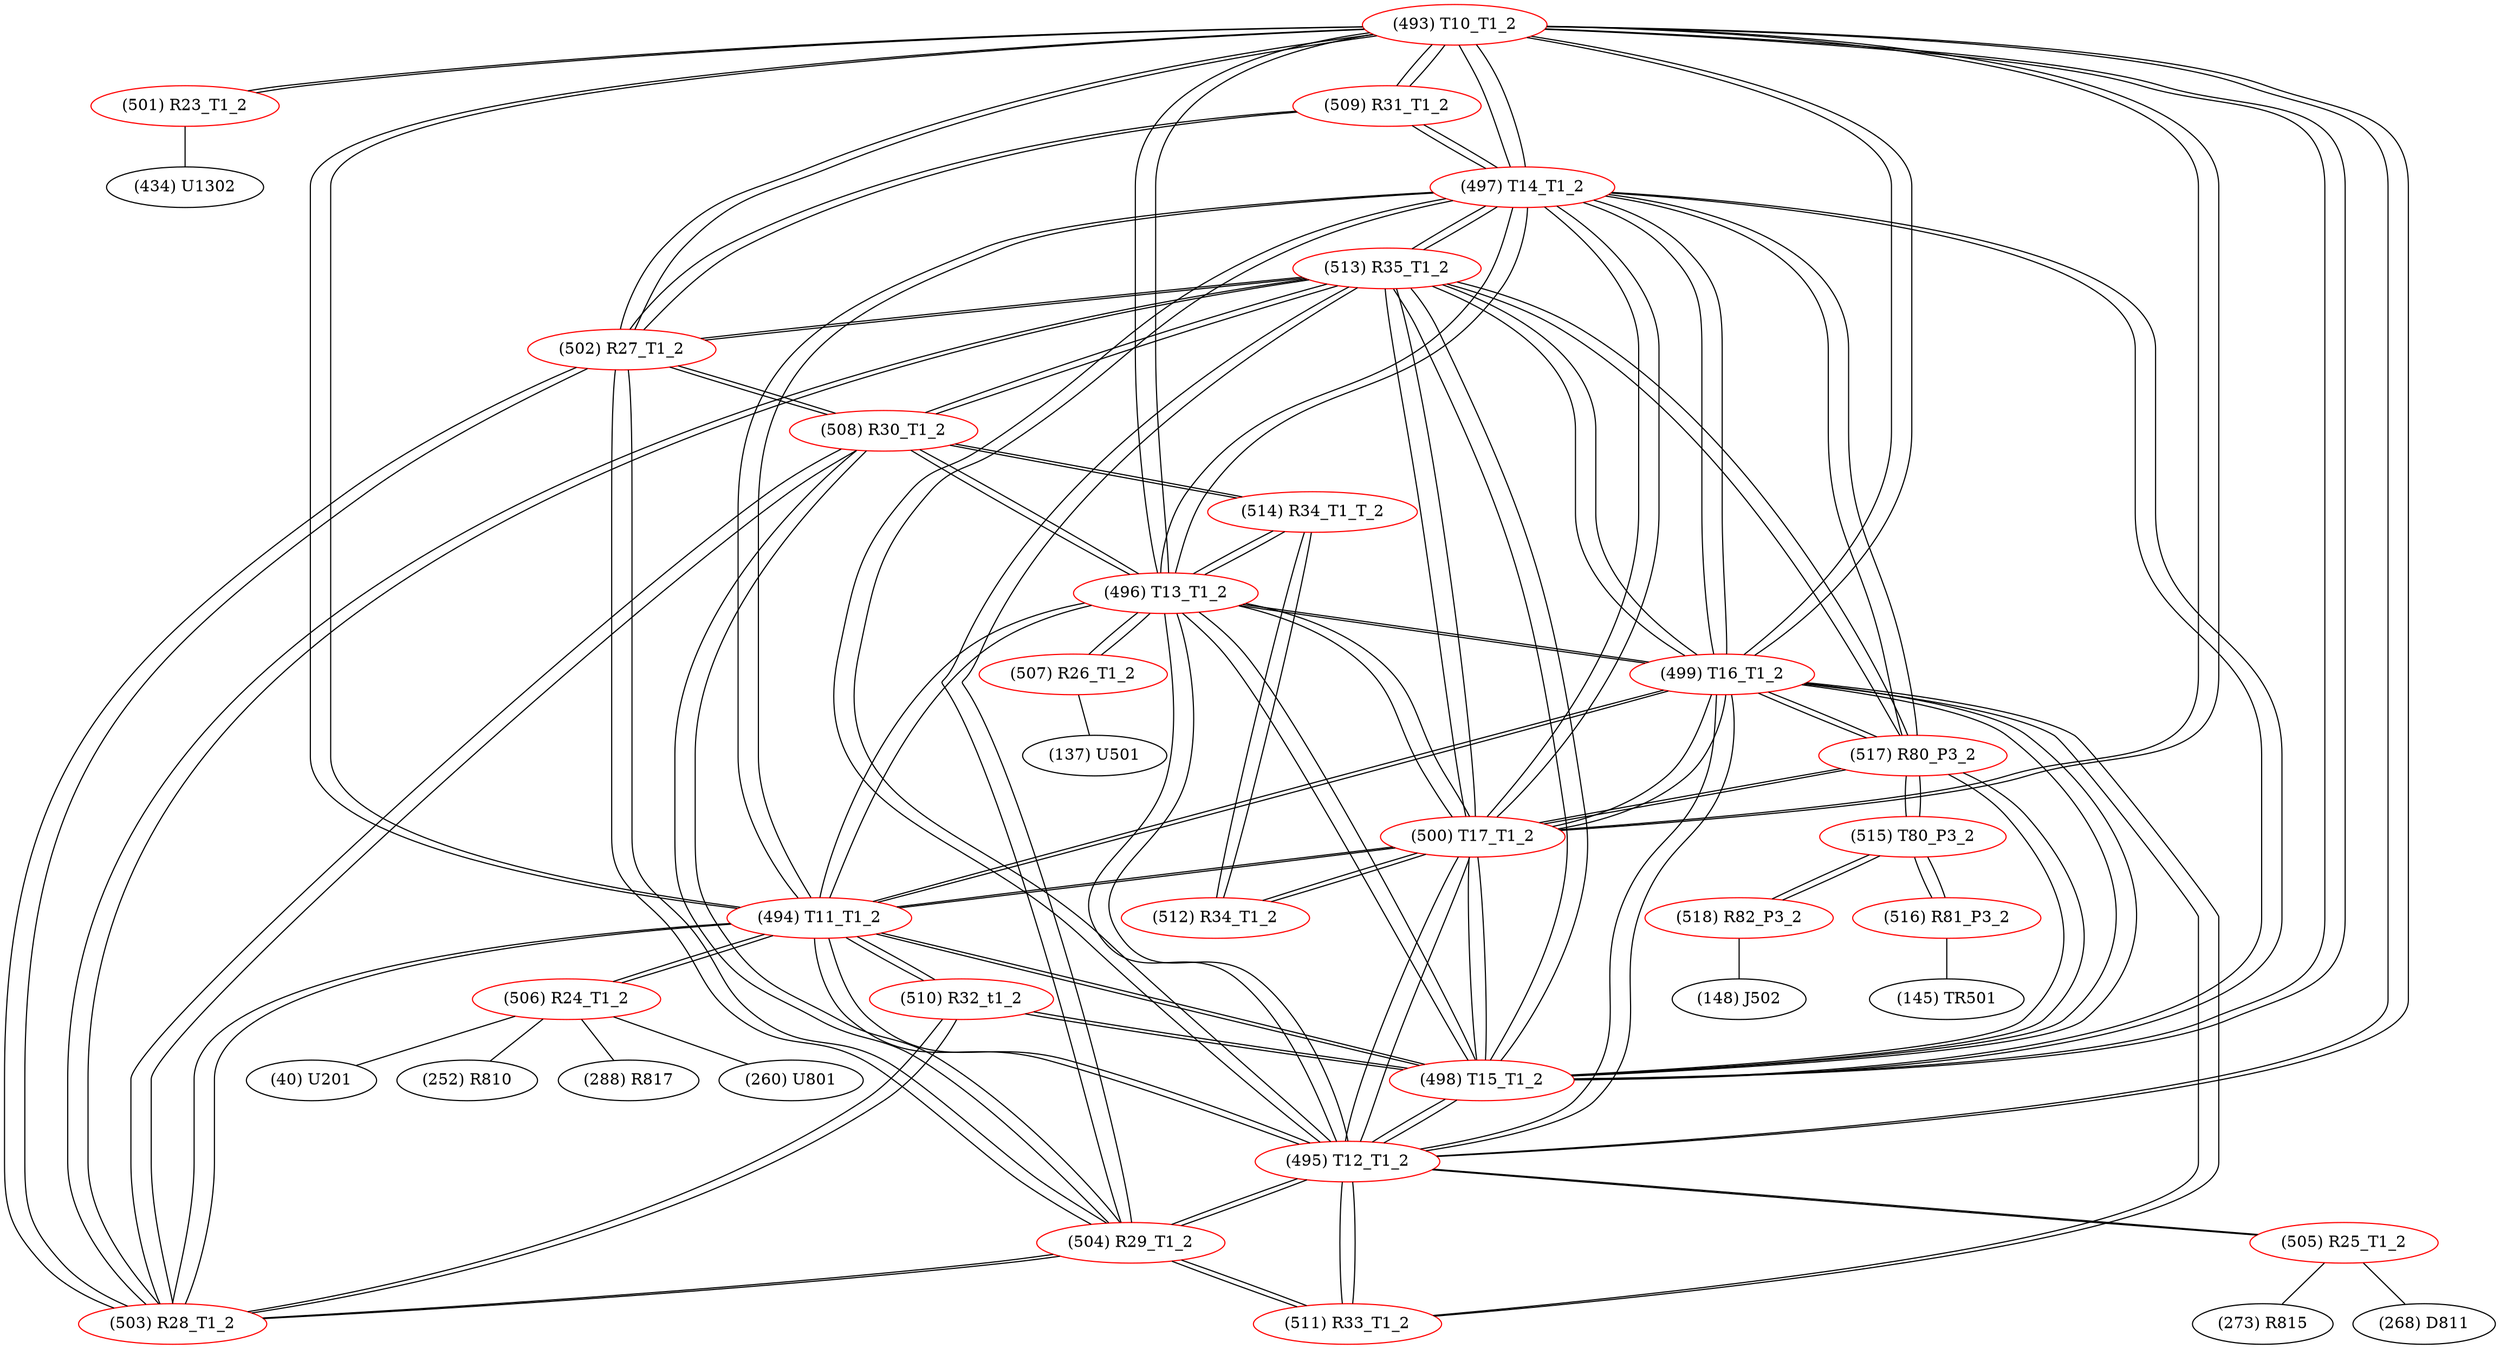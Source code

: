 graph {
	493 [label="(493) T10_T1_2" color=red]
	501 [label="(501) R23_T1_2"]
	509 [label="(509) R31_T1_2"]
	502 [label="(502) R27_T1_2"]
	499 [label="(499) T16_T1_2"]
	500 [label="(500) T17_T1_2"]
	498 [label="(498) T15_T1_2"]
	495 [label="(495) T12_T1_2"]
	497 [label="(497) T14_T1_2"]
	496 [label="(496) T13_T1_2"]
	494 [label="(494) T11_T1_2"]
	494 [label="(494) T11_T1_2" color=red]
	506 [label="(506) R24_T1_2"]
	503 [label="(503) R28_T1_2"]
	510 [label="(510) R32_t1_2"]
	493 [label="(493) T10_T1_2"]
	499 [label="(499) T16_T1_2"]
	500 [label="(500) T17_T1_2"]
	498 [label="(498) T15_T1_2"]
	495 [label="(495) T12_T1_2"]
	497 [label="(497) T14_T1_2"]
	496 [label="(496) T13_T1_2"]
	495 [label="(495) T12_T1_2" color=red]
	511 [label="(511) R33_T1_2"]
	504 [label="(504) R29_T1_2"]
	505 [label="(505) R25_T1_2"]
	493 [label="(493) T10_T1_2"]
	499 [label="(499) T16_T1_2"]
	500 [label="(500) T17_T1_2"]
	498 [label="(498) T15_T1_2"]
	497 [label="(497) T14_T1_2"]
	496 [label="(496) T13_T1_2"]
	494 [label="(494) T11_T1_2"]
	496 [label="(496) T13_T1_2" color=red]
	508 [label="(508) R30_T1_2"]
	514 [label="(514) R34_T1_T_2"]
	507 [label="(507) R26_T1_2"]
	493 [label="(493) T10_T1_2"]
	499 [label="(499) T16_T1_2"]
	500 [label="(500) T17_T1_2"]
	498 [label="(498) T15_T1_2"]
	495 [label="(495) T12_T1_2"]
	497 [label="(497) T14_T1_2"]
	494 [label="(494) T11_T1_2"]
	497 [label="(497) T14_T1_2" color=red]
	493 [label="(493) T10_T1_2"]
	499 [label="(499) T16_T1_2"]
	500 [label="(500) T17_T1_2"]
	498 [label="(498) T15_T1_2"]
	495 [label="(495) T12_T1_2"]
	496 [label="(496) T13_T1_2"]
	494 [label="(494) T11_T1_2"]
	509 [label="(509) R31_T1_2"]
	517 [label="(517) R80_P3_2"]
	513 [label="(513) R35_T1_2"]
	498 [label="(498) T15_T1_2" color=red]
	510 [label="(510) R32_t1_2"]
	493 [label="(493) T10_T1_2"]
	499 [label="(499) T16_T1_2"]
	500 [label="(500) T17_T1_2"]
	495 [label="(495) T12_T1_2"]
	497 [label="(497) T14_T1_2"]
	496 [label="(496) T13_T1_2"]
	494 [label="(494) T11_T1_2"]
	517 [label="(517) R80_P3_2"]
	513 [label="(513) R35_T1_2"]
	499 [label="(499) T16_T1_2" color=red]
	511 [label="(511) R33_T1_2"]
	493 [label="(493) T10_T1_2"]
	500 [label="(500) T17_T1_2"]
	498 [label="(498) T15_T1_2"]
	495 [label="(495) T12_T1_2"]
	497 [label="(497) T14_T1_2"]
	496 [label="(496) T13_T1_2"]
	494 [label="(494) T11_T1_2"]
	517 [label="(517) R80_P3_2"]
	513 [label="(513) R35_T1_2"]
	500 [label="(500) T17_T1_2" color=red]
	512 [label="(512) R34_T1_2"]
	493 [label="(493) T10_T1_2"]
	499 [label="(499) T16_T1_2"]
	498 [label="(498) T15_T1_2"]
	495 [label="(495) T12_T1_2"]
	497 [label="(497) T14_T1_2"]
	496 [label="(496) T13_T1_2"]
	494 [label="(494) T11_T1_2"]
	517 [label="(517) R80_P3_2"]
	513 [label="(513) R35_T1_2"]
	501 [label="(501) R23_T1_2" color=red]
	434 [label="(434) U1302"]
	493 [label="(493) T10_T1_2"]
	502 [label="(502) R27_T1_2" color=red]
	508 [label="(508) R30_T1_2"]
	513 [label="(513) R35_T1_2"]
	504 [label="(504) R29_T1_2"]
	503 [label="(503) R28_T1_2"]
	493 [label="(493) T10_T1_2"]
	509 [label="(509) R31_T1_2"]
	503 [label="(503) R28_T1_2" color=red]
	508 [label="(508) R30_T1_2"]
	513 [label="(513) R35_T1_2"]
	504 [label="(504) R29_T1_2"]
	502 [label="(502) R27_T1_2"]
	494 [label="(494) T11_T1_2"]
	510 [label="(510) R32_t1_2"]
	504 [label="(504) R29_T1_2" color=red]
	508 [label="(508) R30_T1_2"]
	513 [label="(513) R35_T1_2"]
	503 [label="(503) R28_T1_2"]
	502 [label="(502) R27_T1_2"]
	511 [label="(511) R33_T1_2"]
	495 [label="(495) T12_T1_2"]
	505 [label="(505) R25_T1_2" color=red]
	268 [label="(268) D811"]
	273 [label="(273) R815"]
	495 [label="(495) T12_T1_2"]
	506 [label="(506) R24_T1_2" color=red]
	288 [label="(288) R817"]
	260 [label="(260) U801"]
	40 [label="(40) U201"]
	252 [label="(252) R810"]
	494 [label="(494) T11_T1_2"]
	507 [label="(507) R26_T1_2" color=red]
	137 [label="(137) U501"]
	496 [label="(496) T13_T1_2"]
	508 [label="(508) R30_T1_2" color=red]
	513 [label="(513) R35_T1_2"]
	504 [label="(504) R29_T1_2"]
	503 [label="(503) R28_T1_2"]
	502 [label="(502) R27_T1_2"]
	514 [label="(514) R34_T1_T_2"]
	496 [label="(496) T13_T1_2"]
	509 [label="(509) R31_T1_2" color=red]
	493 [label="(493) T10_T1_2"]
	502 [label="(502) R27_T1_2"]
	497 [label="(497) T14_T1_2"]
	510 [label="(510) R32_t1_2" color=red]
	498 [label="(498) T15_T1_2"]
	494 [label="(494) T11_T1_2"]
	503 [label="(503) R28_T1_2"]
	511 [label="(511) R33_T1_2" color=red]
	499 [label="(499) T16_T1_2"]
	504 [label="(504) R29_T1_2"]
	495 [label="(495) T12_T1_2"]
	512 [label="(512) R34_T1_2" color=red]
	500 [label="(500) T17_T1_2"]
	514 [label="(514) R34_T1_T_2"]
	513 [label="(513) R35_T1_2" color=red]
	508 [label="(508) R30_T1_2"]
	504 [label="(504) R29_T1_2"]
	503 [label="(503) R28_T1_2"]
	502 [label="(502) R27_T1_2"]
	517 [label="(517) R80_P3_2"]
	500 [label="(500) T17_T1_2"]
	499 [label="(499) T16_T1_2"]
	498 [label="(498) T15_T1_2"]
	497 [label="(497) T14_T1_2"]
	514 [label="(514) R34_T1_T_2" color=red]
	508 [label="(508) R30_T1_2"]
	496 [label="(496) T13_T1_2"]
	512 [label="(512) R34_T1_2"]
	515 [label="(515) T80_P3_2" color=red]
	516 [label="(516) R81_P3_2"]
	518 [label="(518) R82_P3_2"]
	517 [label="(517) R80_P3_2"]
	516 [label="(516) R81_P3_2" color=red]
	145 [label="(145) TR501"]
	515 [label="(515) T80_P3_2"]
	517 [label="(517) R80_P3_2" color=red]
	500 [label="(500) T17_T1_2"]
	513 [label="(513) R35_T1_2"]
	499 [label="(499) T16_T1_2"]
	498 [label="(498) T15_T1_2"]
	497 [label="(497) T14_T1_2"]
	515 [label="(515) T80_P3_2"]
	518 [label="(518) R82_P3_2" color=red]
	148 [label="(148) J502"]
	515 [label="(515) T80_P3_2"]
	493 -- 501
	493 -- 509
	493 -- 502
	493 -- 499
	493 -- 500
	493 -- 498
	493 -- 495
	493 -- 497
	493 -- 496
	493 -- 494
	494 -- 506
	494 -- 503
	494 -- 510
	494 -- 493
	494 -- 499
	494 -- 500
	494 -- 498
	494 -- 495
	494 -- 497
	494 -- 496
	495 -- 511
	495 -- 504
	495 -- 505
	495 -- 493
	495 -- 499
	495 -- 500
	495 -- 498
	495 -- 497
	495 -- 496
	495 -- 494
	496 -- 508
	496 -- 514
	496 -- 507
	496 -- 493
	496 -- 499
	496 -- 500
	496 -- 498
	496 -- 495
	496 -- 497
	496 -- 494
	497 -- 493
	497 -- 499
	497 -- 500
	497 -- 498
	497 -- 495
	497 -- 496
	497 -- 494
	497 -- 509
	497 -- 517
	497 -- 513
	498 -- 510
	498 -- 493
	498 -- 499
	498 -- 500
	498 -- 495
	498 -- 497
	498 -- 496
	498 -- 494
	498 -- 517
	498 -- 513
	499 -- 511
	499 -- 493
	499 -- 500
	499 -- 498
	499 -- 495
	499 -- 497
	499 -- 496
	499 -- 494
	499 -- 517
	499 -- 513
	500 -- 512
	500 -- 493
	500 -- 499
	500 -- 498
	500 -- 495
	500 -- 497
	500 -- 496
	500 -- 494
	500 -- 517
	500 -- 513
	501 -- 434
	501 -- 493
	502 -- 508
	502 -- 513
	502 -- 504
	502 -- 503
	502 -- 493
	502 -- 509
	503 -- 508
	503 -- 513
	503 -- 504
	503 -- 502
	503 -- 494
	503 -- 510
	504 -- 508
	504 -- 513
	504 -- 503
	504 -- 502
	504 -- 511
	504 -- 495
	505 -- 268
	505 -- 273
	505 -- 495
	506 -- 288
	506 -- 260
	506 -- 40
	506 -- 252
	506 -- 494
	507 -- 137
	507 -- 496
	508 -- 513
	508 -- 504
	508 -- 503
	508 -- 502
	508 -- 514
	508 -- 496
	509 -- 493
	509 -- 502
	509 -- 497
	510 -- 498
	510 -- 494
	510 -- 503
	511 -- 499
	511 -- 504
	511 -- 495
	512 -- 500
	512 -- 514
	513 -- 508
	513 -- 504
	513 -- 503
	513 -- 502
	513 -- 517
	513 -- 500
	513 -- 499
	513 -- 498
	513 -- 497
	514 -- 508
	514 -- 496
	514 -- 512
	515 -- 516
	515 -- 518
	515 -- 517
	516 -- 145
	516 -- 515
	517 -- 500
	517 -- 513
	517 -- 499
	517 -- 498
	517 -- 497
	517 -- 515
	518 -- 148
	518 -- 515
}
